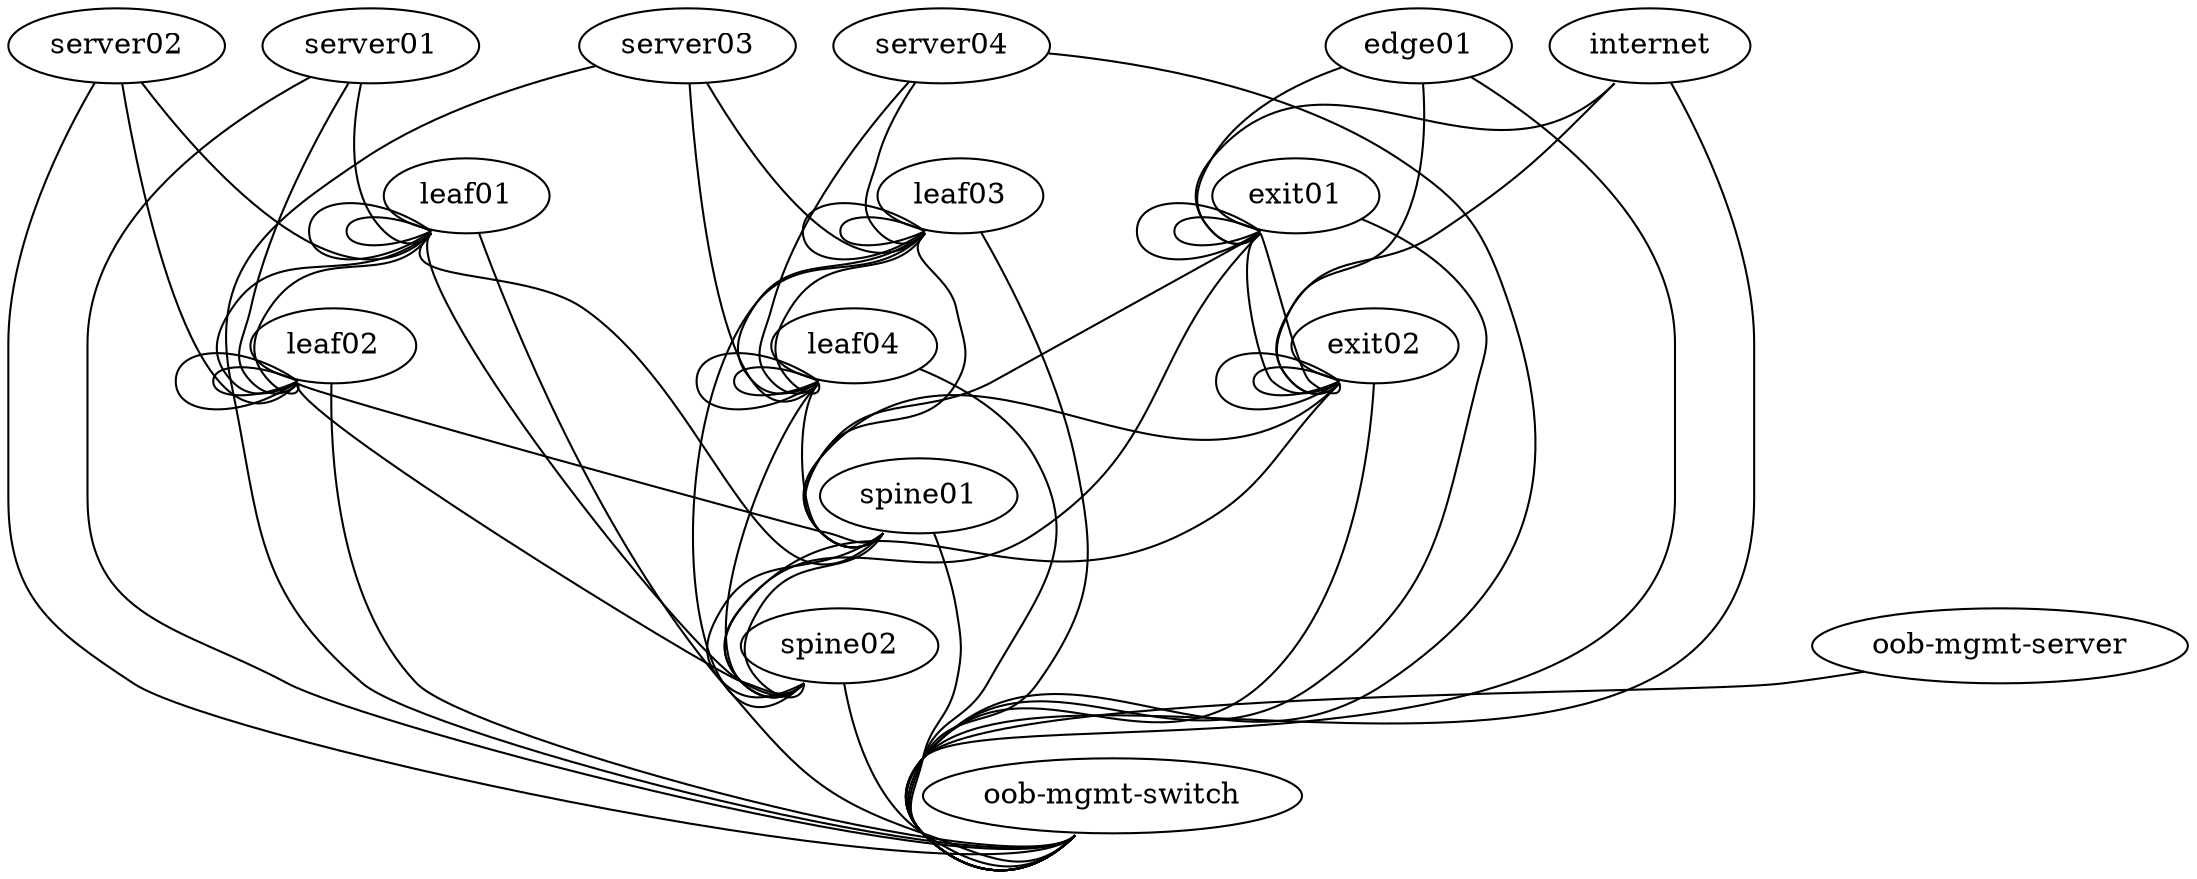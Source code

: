 graph vx {

 # Leaf to Spine Connections
 "leaf01":"swp51" -- "spine01":"swp1"
 "leaf02":"swp51" -- "spine01":"swp2"
 "leaf03":"swp51" -- "spine01":"swp3"
 "leaf04":"swp51" -- "spine01":"swp4"
 "leaf01":"swp52" -- "spine02":"swp1"
 "leaf02":"swp52" -- "spine02":"swp2"
 "leaf03":"swp52" -- "spine02":"swp3"
 "leaf04":"swp52" -- "spine02":"swp4"
 "exit01":"swp51" -- "spine01":"swp30"
 "exit01":"swp52" -- "spine02":"swp30"
 "exit02":"swp51" -- "spine01":"swp29"
 "exit02":"swp52" -- "spine02":"swp29"

 # Leaf Peerlink Connections
 "leaf01":"swp49" -- "leaf02":"swp49"
 "leaf01":"swp50" -- "leaf02":"swp50"
 "leaf03":"swp49" -- "leaf04":"swp49"
 "leaf03":"swp50" -- "leaf04":"swp50"
 "exit01":"swp49" -- "exit02":"swp49"
 "exit01":"swp50" -- "exit02":"swp50"

 # Spine Peerlink Connections
 "spine01":"swp31" -- "spine02":"swp31"
 "spine01":"swp32" -- "spine02":"swp32"

 # Server to Leaf Connections
 "server01":"eth1" -- "leaf01":"swp1"
 "server01":"eth2" -- "leaf02":"swp1"
 "server02":"eth1" -- "leaf01":"swp2"
 "server02":"eth2" -- "leaf02":"swp2"
 "server03":"eth1" -- "leaf03":"swp1"
 "server03":"eth2" -- "leaf04":"swp1"
 "server04":"eth1" -- "leaf03":"swp2"
 "server04":"eth2" -- "leaf04":"swp2"

 # Hyperloop Connections
 "exit01":"swp45" -- "exit01":"swp46"
 "exit01":"swp47" -- "exit01":"swp48"
 "exit02":"swp45" -- "exit02":"swp46"
 "exit02":"swp47" -- "exit02":"swp48"
 "leaf01":"swp45" -- "leaf01":"swp46"
 "leaf01":"swp47" -- "leaf01":"swp48"
 "leaf02":"swp45" -- "leaf02":"swp46"
 "leaf02":"swp47" -- "leaf02":"swp48"
 "leaf03":"swp45" -- "leaf03":"swp46"
 "leaf03":"swp47" -- "leaf03":"swp48"
 "leaf04":"swp45" -- "leaf04":"swp46"
 "leaf04":"swp47" -- "leaf04":"swp48"

 # External Peering Connections
 "internet":"swp1" -- "exit01":"swp44"
 "internet":"swp2" -- "exit02":"swp44"

 # Edge Server to Exit Leaf Connections
 "edge01":"eth1" -- "exit01":"swp1"
 "edge01":"eth2" -- "exit02":"swp1"

 # Management Network
 "oob-mgmt-server":"eth1" -- "oob-mgmt-switch":"swp1"
 "server01":"eth0" -- "oob-mgmt-switch":"swp2"
 "server02":"eth0" -- "oob-mgmt-switch":"swp3"
 "server03":"eth0" -- "oob-mgmt-switch":"swp4"
 "server04":"eth0" -- "oob-mgmt-switch":"swp5"
 "leaf01":"eth0" -- "oob-mgmt-switch":"swp6"
 "leaf02":"eth0" -- "oob-mgmt-switch":"swp7"
 "leaf03":"eth0" -- "oob-mgmt-switch":"swp8"
 "leaf04":"eth0" -- "oob-mgmt-switch":"swp9"
 "spine01":"eth0" -- "oob-mgmt-switch":"swp10"
 "spine02":"eth0" -- "oob-mgmt-switch":"swp11"
 "exit01":"eth0" -- "oob-mgmt-switch":"swp12"
 "exit02":"eth0" -- "oob-mgmt-switch":"swp13"
 "edge01":"eth0" -- "oob-mgmt-switch":"swp14"
 "internet":"eth0" -- "oob-mgmt-switch":"swp15"
}

